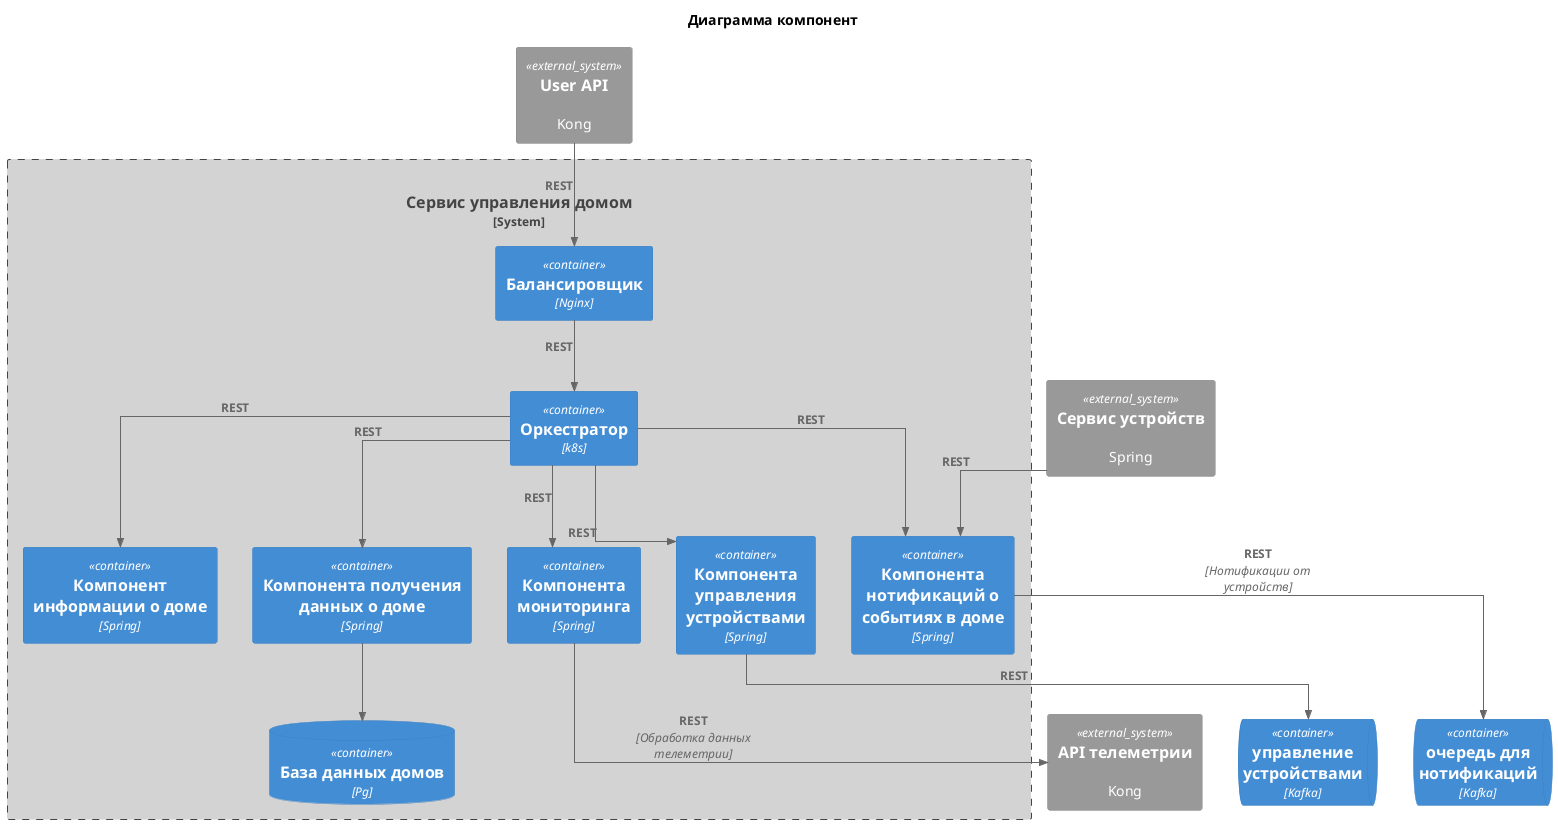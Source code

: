 @startuml

title Диаграмма компонент

top to bottom direction
skinparam linetype ortho

!include <C4/C4_Component>

System_Ext(telemetryApi, "API телеметрии", "Kong")
System_Ext(deviceApi, "Сервис устройств", "Spring")
System_Ext(userGateway, "User API", "Kong")
ContainerQueue(commandQueue, "управление устройствами", "Kafka")
ContainerQueue(notificationsQueue, "очередь для нотификаций", "Kafka")
System_Boundary(smartHome, "Сервис управления домом", "Container") #LightGrey  {
    Container(balancer, "Балансировщик", "Nginx")
    Container(orchestrator, "Оркестратор", "k8s")
    Container(houseService, "Компонента получения данных о доме", "Spring")
    Container(notificationService, "Компонента нотификаций о событиях в доме", "Spring")
    Container(monitoringLogic, "Компонента мониторинга", "Spring")
    Container(houseInfo, "Компонент информации о доме", "Spring")
    Container(deviceSercice, "Компонента управления устройствами", "Spring")
    ContainerDb(houseDb, "База данных домов", "Pg")
}
Rel(balancer, orchestrator, "REST")
Rel(orchestrator, monitoringLogic, "REST")
Rel(orchestrator, houseInfo, "REST")
Rel(orchestrator, deviceSercice, "REST")
Rel(orchestrator, houseService, "REST")
Rel(orchestrator, notificationService, "REST")
Rel(userGateway, balancer, "REST")
Rel(monitoringLogic, telemetryApi, "REST", "Обработка данных телеметрии")
Rel(houseService, houseDb, "")
Rel(notificationService, notificationsQueue, "REST", "Нотификации от устройств")
Rel(deviceApi, notificationService, "REST")
Rel(deviceSercice, commandQueue, "REST")
@enduml